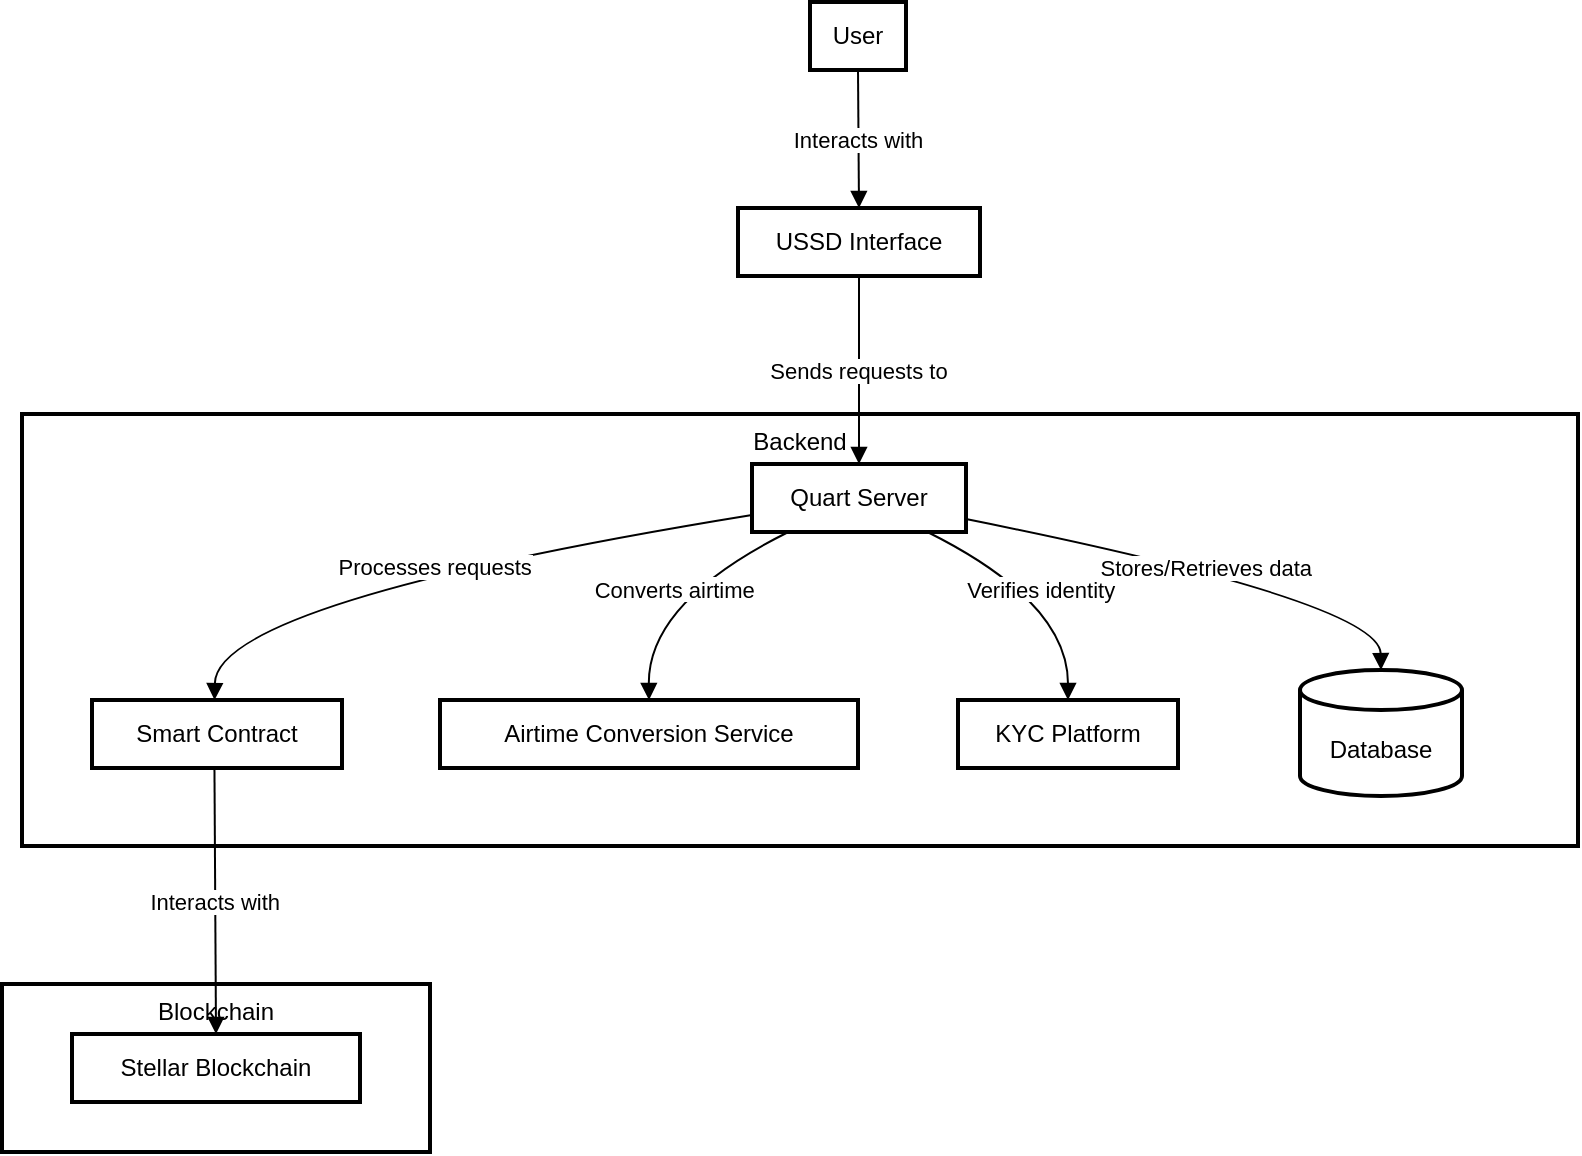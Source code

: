 <mxfile version="24.7.8">
  <diagram name="Page-1" id="tqgh8wIxIpG1xmtgchpj">
    <mxGraphModel dx="1098" dy="868" grid="1" gridSize="10" guides="1" tooltips="1" connect="1" arrows="1" fold="1" page="1" pageScale="1" pageWidth="850" pageHeight="1100" math="0" shadow="0">
      <root>
        <mxCell id="0" />
        <mxCell id="1" parent="0" />
        <mxCell id="u9Umea-9Md1OC9XHzGHI-162" value="Blockchain" style="whiteSpace=wrap;strokeWidth=2;verticalAlign=top;" vertex="1" parent="1">
          <mxGeometry x="20" y="761" width="214" height="84" as="geometry" />
        </mxCell>
        <mxCell id="u9Umea-9Md1OC9XHzGHI-163" value="Stellar Blockchain" style="whiteSpace=wrap;strokeWidth=2;" vertex="1" parent="1">
          <mxGeometry x="55" y="786" width="144" height="34" as="geometry" />
        </mxCell>
        <mxCell id="u9Umea-9Md1OC9XHzGHI-164" value="Backend" style="whiteSpace=wrap;strokeWidth=2;verticalAlign=top;" vertex="1" parent="1">
          <mxGeometry x="30" y="476" width="778" height="216" as="geometry" />
        </mxCell>
        <mxCell id="u9Umea-9Md1OC9XHzGHI-165" value="Quart Server" style="whiteSpace=wrap;strokeWidth=2;" vertex="1" parent="1">
          <mxGeometry x="395" y="501" width="107" height="34" as="geometry" />
        </mxCell>
        <mxCell id="u9Umea-9Md1OC9XHzGHI-166" value="Smart Contract" style="whiteSpace=wrap;strokeWidth=2;" vertex="1" parent="1">
          <mxGeometry x="65" y="619" width="125" height="34" as="geometry" />
        </mxCell>
        <mxCell id="u9Umea-9Md1OC9XHzGHI-167" value="Airtime Conversion Service" style="whiteSpace=wrap;strokeWidth=2;" vertex="1" parent="1">
          <mxGeometry x="239" y="619" width="209" height="34" as="geometry" />
        </mxCell>
        <mxCell id="u9Umea-9Md1OC9XHzGHI-168" value="KYC Platform" style="whiteSpace=wrap;strokeWidth=2;" vertex="1" parent="1">
          <mxGeometry x="498" y="619" width="110" height="34" as="geometry" />
        </mxCell>
        <mxCell id="u9Umea-9Md1OC9XHzGHI-169" value="Database" style="shape=cylinder3;boundedLbl=1;backgroundOutline=1;size=10;strokeWidth=2;whiteSpace=wrap;" vertex="1" parent="1">
          <mxGeometry x="669" y="604" width="81" height="63" as="geometry" />
        </mxCell>
        <mxCell id="u9Umea-9Md1OC9XHzGHI-170" value="User" style="whiteSpace=wrap;strokeWidth=2;" vertex="1" parent="1">
          <mxGeometry x="424" y="270" width="48" height="34" as="geometry" />
        </mxCell>
        <mxCell id="u9Umea-9Md1OC9XHzGHI-171" value="USSD Interface" style="whiteSpace=wrap;strokeWidth=2;" vertex="1" parent="1">
          <mxGeometry x="388" y="373" width="121" height="34" as="geometry" />
        </mxCell>
        <mxCell id="u9Umea-9Md1OC9XHzGHI-172" value="Interacts with" style="curved=1;startArrow=none;endArrow=block;exitX=0.5;exitY=1;entryX=0.5;entryY=0;rounded=0;" edge="1" parent="1" source="u9Umea-9Md1OC9XHzGHI-170" target="u9Umea-9Md1OC9XHzGHI-171">
          <mxGeometry relative="1" as="geometry">
            <Array as="points" />
          </mxGeometry>
        </mxCell>
        <mxCell id="u9Umea-9Md1OC9XHzGHI-173" value="Sends requests to" style="curved=1;startArrow=none;endArrow=block;exitX=0.5;exitY=1;entryX=0.5;entryY=0;rounded=0;" edge="1" parent="1" source="u9Umea-9Md1OC9XHzGHI-171" target="u9Umea-9Md1OC9XHzGHI-165">
          <mxGeometry relative="1" as="geometry">
            <Array as="points" />
          </mxGeometry>
        </mxCell>
        <mxCell id="u9Umea-9Md1OC9XHzGHI-174" value="Processes requests" style="curved=1;startArrow=none;endArrow=block;exitX=0;exitY=0.75;entryX=0.49;entryY=-0.01;rounded=0;" edge="1" parent="1" source="u9Umea-9Md1OC9XHzGHI-165" target="u9Umea-9Md1OC9XHzGHI-166">
          <mxGeometry relative="1" as="geometry">
            <Array as="points">
              <mxPoint x="127" y="570" />
            </Array>
          </mxGeometry>
        </mxCell>
        <mxCell id="u9Umea-9Md1OC9XHzGHI-175" value="Stores/Retrieves data" style="curved=1;startArrow=none;endArrow=block;exitX=1;exitY=0.81;entryX=0.5;entryY=0;rounded=0;" edge="1" parent="1" source="u9Umea-9Md1OC9XHzGHI-165" target="u9Umea-9Md1OC9XHzGHI-169">
          <mxGeometry relative="1" as="geometry">
            <Array as="points">
              <mxPoint x="709" y="570" />
            </Array>
          </mxGeometry>
        </mxCell>
        <mxCell id="u9Umea-9Md1OC9XHzGHI-176" value="Interacts with" style="curved=1;startArrow=none;endArrow=block;exitX=0.49;exitY=0.99;entryX=0.5;entryY=0.01;rounded=0;" edge="1" parent="1" source="u9Umea-9Md1OC9XHzGHI-166" target="u9Umea-9Md1OC9XHzGHI-163">
          <mxGeometry relative="1" as="geometry">
            <Array as="points" />
          </mxGeometry>
        </mxCell>
        <mxCell id="u9Umea-9Md1OC9XHzGHI-177" value="Converts airtime" style="curved=1;startArrow=none;endArrow=block;exitX=0.17;exitY=1;entryX=0.5;entryY=-0.01;rounded=0;" edge="1" parent="1" source="u9Umea-9Md1OC9XHzGHI-165" target="u9Umea-9Md1OC9XHzGHI-167">
          <mxGeometry relative="1" as="geometry">
            <Array as="points">
              <mxPoint x="343" y="570" />
            </Array>
          </mxGeometry>
        </mxCell>
        <mxCell id="u9Umea-9Md1OC9XHzGHI-178" value="Verifies identity" style="curved=1;startArrow=none;endArrow=block;exitX=0.82;exitY=1;entryX=0.5;entryY=-0.01;rounded=0;" edge="1" parent="1" source="u9Umea-9Md1OC9XHzGHI-165" target="u9Umea-9Md1OC9XHzGHI-168">
          <mxGeometry relative="1" as="geometry">
            <Array as="points">
              <mxPoint x="553" y="570" />
            </Array>
          </mxGeometry>
        </mxCell>
      </root>
    </mxGraphModel>
  </diagram>
</mxfile>
